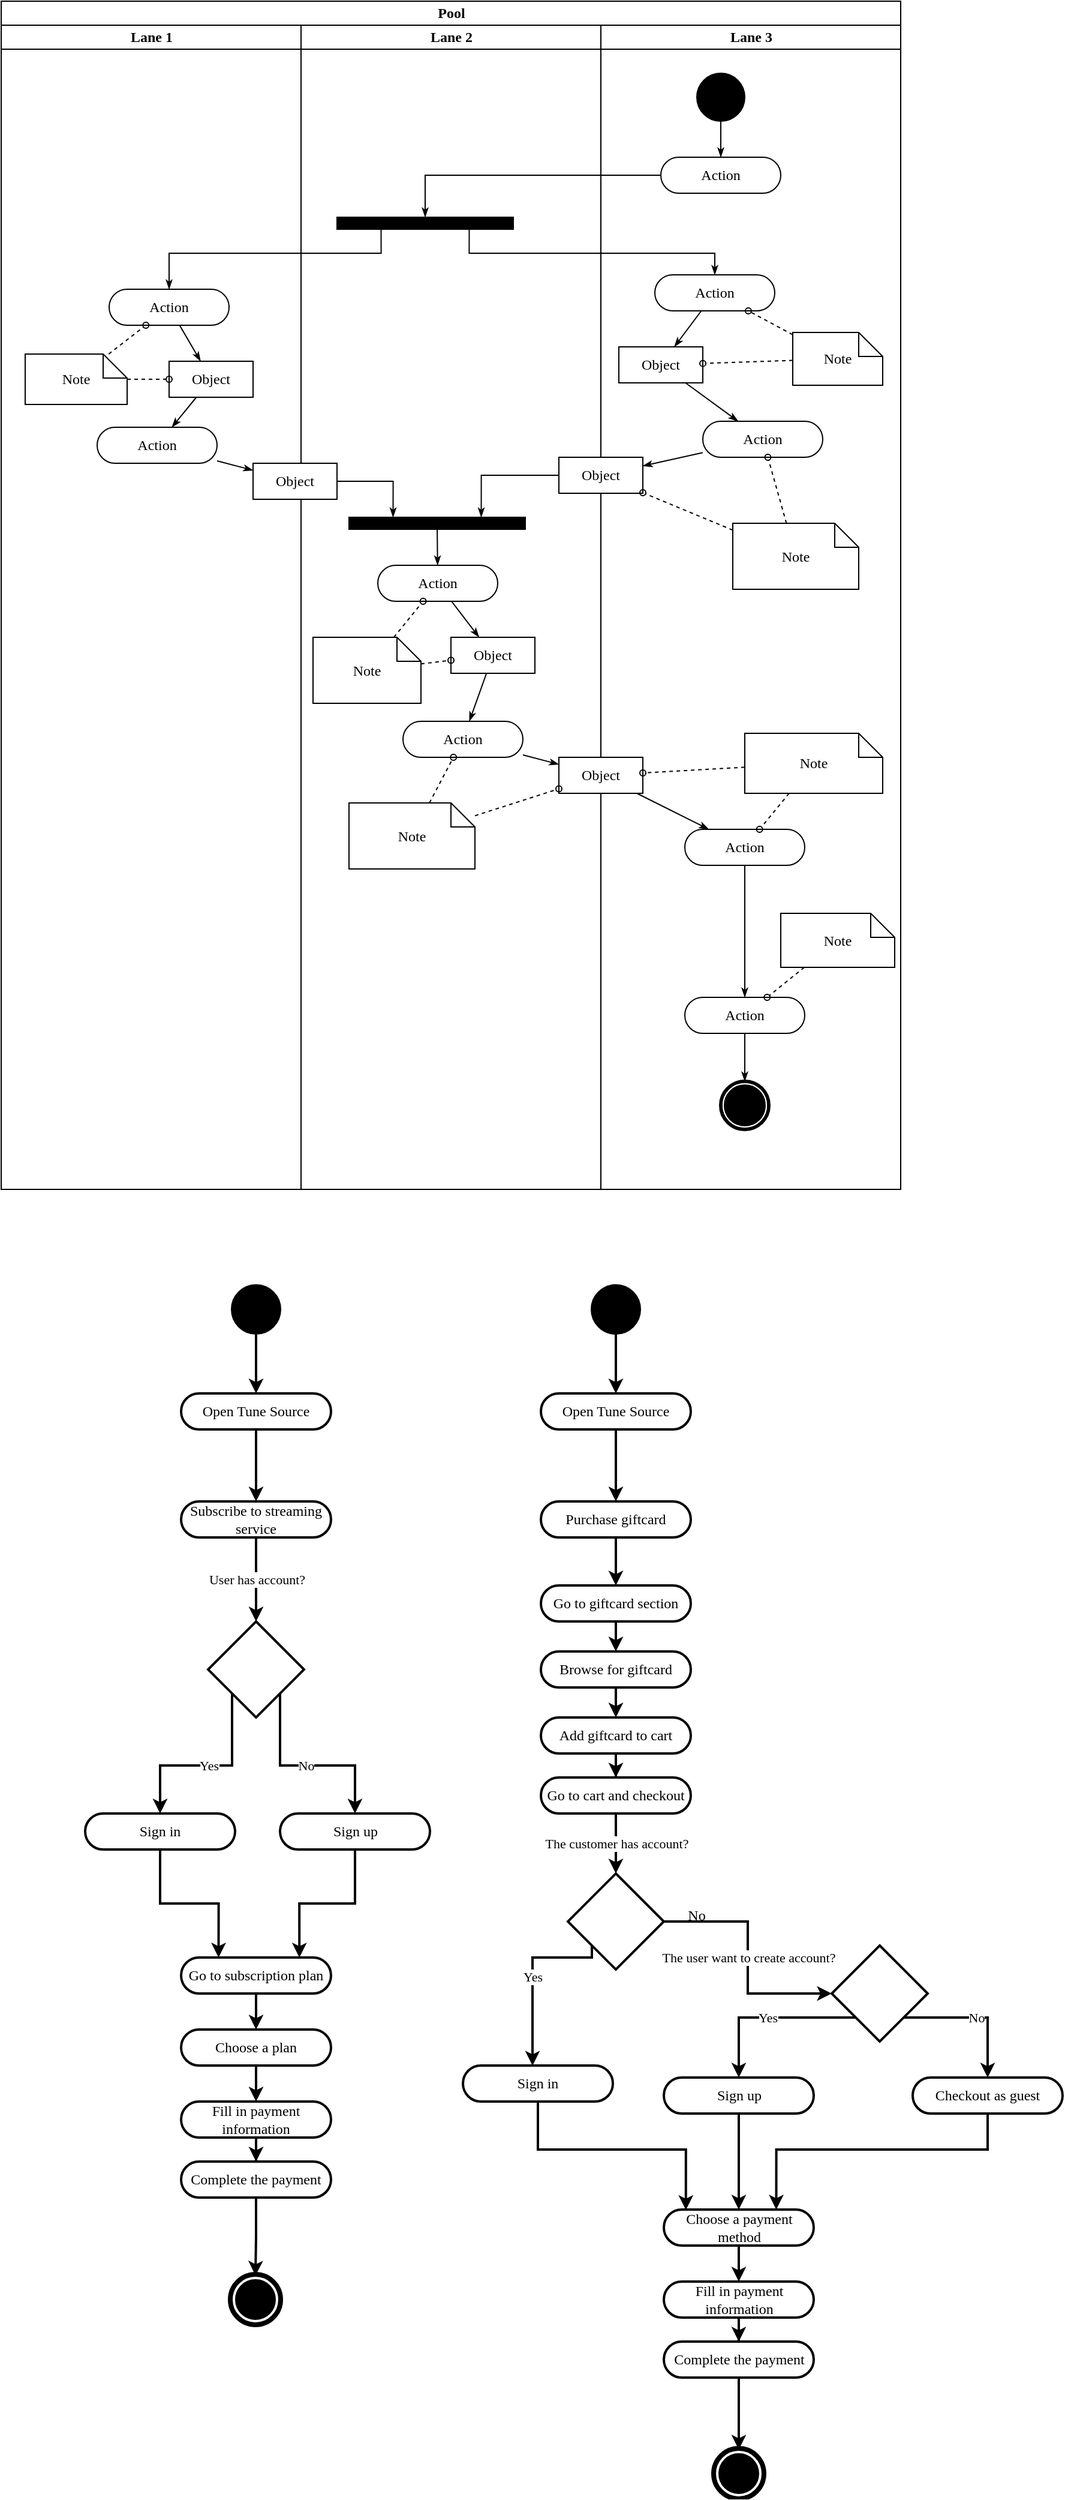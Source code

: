 <mxfile version="20.0.3" type="github">
  <diagram name="Page-1" id="0783ab3e-0a74-02c8-0abd-f7b4e66b4bec">
    <mxGraphModel dx="1540" dy="1013" grid="1" gridSize="10" guides="1" tooltips="1" connect="1" arrows="1" fold="1" page="1" pageScale="1" pageWidth="850" pageHeight="1100" background="none" math="0" shadow="0">
      <root>
        <mxCell id="0" />
        <mxCell id="1" parent="0" />
        <mxCell id="1c1d494c118603dd-1" value="Pool" style="swimlane;html=1;childLayout=stackLayout;startSize=20;rounded=0;shadow=0;comic=0;labelBackgroundColor=none;strokeWidth=1;fontFamily=Inria Sans;fontSize=12;align=center;fontSource=https%3A%2F%2Ffonts.googleapis.com%2Fcss%3Ffamily%3DInria%2BSans;" parent="1" vertex="1">
          <mxGeometry x="40" y="20" width="750" height="990" as="geometry" />
        </mxCell>
        <mxCell id="1c1d494c118603dd-2" value="Lane 1" style="swimlane;html=1;startSize=20;fontFamily=Inria Sans;fontSource=https%3A%2F%2Ffonts.googleapis.com%2Fcss%3Ffamily%3DInria%2BSans;" parent="1c1d494c118603dd-1" vertex="1">
          <mxGeometry y="20" width="250" height="970" as="geometry" />
        </mxCell>
        <mxCell id="1c1d494c118603dd-34" style="edgeStyle=none;rounded=0;html=1;labelBackgroundColor=none;startArrow=none;startFill=0;startSize=5;endArrow=classicThin;endFill=1;endSize=5;jettySize=auto;orthogonalLoop=1;strokeWidth=1;fontFamily=Inria Sans;fontSize=12;fontSource=https%3A%2F%2Ffonts.googleapis.com%2Fcss%3Ffamily%3DInria%2BSans;" parent="1c1d494c118603dd-2" source="1c1d494c118603dd-6" target="1c1d494c118603dd-10" edge="1">
          <mxGeometry relative="1" as="geometry" />
        </mxCell>
        <mxCell id="1c1d494c118603dd-6" value="Action" style="rounded=1;whiteSpace=wrap;html=1;shadow=0;comic=0;labelBackgroundColor=none;strokeWidth=1;fontFamily=Inria Sans;fontSize=12;align=center;arcSize=50;fontSource=https%3A%2F%2Ffonts.googleapis.com%2Fcss%3Ffamily%3DInria%2BSans;" parent="1c1d494c118603dd-2" vertex="1">
          <mxGeometry x="90" y="220" width="100" height="30" as="geometry" />
        </mxCell>
        <mxCell id="1c1d494c118603dd-7" value="Action" style="rounded=1;whiteSpace=wrap;html=1;shadow=0;comic=0;labelBackgroundColor=none;strokeWidth=1;fontFamily=Inria Sans;fontSize=12;align=center;arcSize=50;fontSource=https%3A%2F%2Ffonts.googleapis.com%2Fcss%3Ffamily%3DInria%2BSans;" parent="1c1d494c118603dd-2" vertex="1">
          <mxGeometry x="80" y="335" width="100" height="30" as="geometry" />
        </mxCell>
        <mxCell id="1c1d494c118603dd-35" style="edgeStyle=none;rounded=0;html=1;labelBackgroundColor=none;startArrow=none;startFill=0;startSize=5;endArrow=classicThin;endFill=1;endSize=5;jettySize=auto;orthogonalLoop=1;strokeWidth=1;fontFamily=Inria Sans;fontSize=12;fontSource=https%3A%2F%2Ffonts.googleapis.com%2Fcss%3Ffamily%3DInria%2BSans;" parent="1c1d494c118603dd-2" source="1c1d494c118603dd-10" target="1c1d494c118603dd-7" edge="1">
          <mxGeometry relative="1" as="geometry" />
        </mxCell>
        <mxCell id="1c1d494c118603dd-10" value="Object" style="rounded=0;whiteSpace=wrap;html=1;shadow=0;comic=0;labelBackgroundColor=none;strokeWidth=1;fontFamily=Inria Sans;fontSize=12;align=center;arcSize=50;fontSource=https%3A%2F%2Ffonts.googleapis.com%2Fcss%3Ffamily%3DInria%2BSans;" parent="1c1d494c118603dd-2" vertex="1">
          <mxGeometry x="140" y="280" width="70" height="30" as="geometry" />
        </mxCell>
        <mxCell id="1c1d494c118603dd-46" style="edgeStyle=none;rounded=0;html=1;labelBackgroundColor=none;startArrow=none;startFill=0;startSize=5;endArrow=oval;endFill=0;endSize=5;jettySize=auto;orthogonalLoop=1;strokeWidth=1;fontFamily=Inria Sans;fontSize=12;dashed=1;fontSource=https%3A%2F%2Ffonts.googleapis.com%2Fcss%3Ffamily%3DInria%2BSans;" parent="1c1d494c118603dd-2" source="1c1d494c118603dd-21" target="1c1d494c118603dd-6" edge="1">
          <mxGeometry relative="1" as="geometry" />
        </mxCell>
        <mxCell id="1c1d494c118603dd-47" style="edgeStyle=none;rounded=0;html=1;dashed=1;labelBackgroundColor=none;startArrow=none;startFill=0;startSize=5;endArrow=oval;endFill=0;endSize=5;jettySize=auto;orthogonalLoop=1;strokeWidth=1;fontFamily=Inria Sans;fontSize=12;fontSource=https%3A%2F%2Ffonts.googleapis.com%2Fcss%3Ffamily%3DInria%2BSans;" parent="1c1d494c118603dd-2" source="1c1d494c118603dd-21" target="1c1d494c118603dd-10" edge="1">
          <mxGeometry relative="1" as="geometry" />
        </mxCell>
        <mxCell id="1c1d494c118603dd-21" value="Note" style="shape=note;whiteSpace=wrap;html=1;rounded=0;shadow=0;comic=0;labelBackgroundColor=none;strokeWidth=1;fontFamily=Inria Sans;fontSize=12;align=center;size=20;fontSource=https%3A%2F%2Ffonts.googleapis.com%2Fcss%3Ffamily%3DInria%2BSans;" parent="1c1d494c118603dd-2" vertex="1">
          <mxGeometry x="20" y="274" width="85" height="42" as="geometry" />
        </mxCell>
        <mxCell id="1c1d494c118603dd-3" value="Lane 2" style="swimlane;html=1;startSize=20;fontFamily=Inria Sans;fontSource=https%3A%2F%2Ffonts.googleapis.com%2Fcss%3Ffamily%3DInria%2BSans;" parent="1c1d494c118603dd-1" vertex="1">
          <mxGeometry x="250" y="20" width="250" height="970" as="geometry" />
        </mxCell>
        <mxCell id="60571a20871a0731-3" value="" style="whiteSpace=wrap;html=1;rounded=0;shadow=0;comic=0;labelBackgroundColor=none;strokeWidth=1;fillColor=#000000;fontFamily=Inria Sans;fontSize=12;align=center;rotation=0;fontSource=https%3A%2F%2Ffonts.googleapis.com%2Fcss%3Ffamily%3DInria%2BSans;" parent="1c1d494c118603dd-3" vertex="1">
          <mxGeometry x="30" y="160" width="147" height="10" as="geometry" />
        </mxCell>
        <mxCell id="1c1d494c118603dd-40" style="edgeStyle=none;rounded=0;html=1;labelBackgroundColor=none;startArrow=none;startFill=0;startSize=5;endArrow=classicThin;endFill=1;endSize=5;jettySize=auto;orthogonalLoop=1;strokeWidth=1;fontFamily=Inria Sans;fontSize=12;fontSource=https%3A%2F%2Ffonts.googleapis.com%2Fcss%3Ffamily%3DInria%2BSans;" parent="1c1d494c118603dd-3" source="1c1d494c118603dd-11" target="1c1d494c118603dd-15" edge="1">
          <mxGeometry relative="1" as="geometry" />
        </mxCell>
        <mxCell id="1c1d494c118603dd-11" value="Action" style="rounded=1;whiteSpace=wrap;html=1;shadow=0;comic=0;labelBackgroundColor=none;strokeWidth=1;fontFamily=Inria Sans;fontSize=12;align=center;arcSize=50;fontSource=https%3A%2F%2Ffonts.googleapis.com%2Fcss%3Ffamily%3DInria%2BSans;" parent="1c1d494c118603dd-3" vertex="1">
          <mxGeometry x="64" y="450" width="100" height="30" as="geometry" />
        </mxCell>
        <mxCell id="1c1d494c118603dd-39" style="edgeStyle=none;rounded=0;html=1;labelBackgroundColor=none;startArrow=none;startFill=0;startSize=5;endArrow=classicThin;endFill=1;endSize=5;jettySize=auto;orthogonalLoop=1;strokeWidth=1;fontFamily=Inria Sans;fontSize=12;fontSource=https%3A%2F%2Ffonts.googleapis.com%2Fcss%3Ffamily%3DInria%2BSans;" parent="1c1d494c118603dd-3" source="1c1d494c118603dd-12" target="1c1d494c118603dd-11" edge="1">
          <mxGeometry relative="1" as="geometry" />
        </mxCell>
        <mxCell id="1c1d494c118603dd-12" value="" style="whiteSpace=wrap;html=1;rounded=0;shadow=0;comic=0;labelBackgroundColor=none;strokeWidth=1;fillColor=#000000;fontFamily=Inria Sans;fontSize=12;align=center;rotation=0;fontSource=https%3A%2F%2Ffonts.googleapis.com%2Fcss%3Ffamily%3DInria%2BSans;" parent="1c1d494c118603dd-3" vertex="1">
          <mxGeometry x="40" y="410" width="147" height="10" as="geometry" />
        </mxCell>
        <mxCell id="1c1d494c118603dd-32" style="edgeStyle=orthogonalEdgeStyle;rounded=0;html=1;entryX=0.25;entryY=0;labelBackgroundColor=none;startArrow=none;startFill=0;startSize=5;endArrow=classicThin;endFill=1;endSize=5;jettySize=auto;orthogonalLoop=1;strokeWidth=1;fontFamily=Inria Sans;fontSize=12;fontSource=https%3A%2F%2Ffonts.googleapis.com%2Fcss%3Ffamily%3DInria%2BSans;" parent="1c1d494c118603dd-3" source="1c1d494c118603dd-14" target="1c1d494c118603dd-12" edge="1">
          <mxGeometry relative="1" as="geometry" />
        </mxCell>
        <mxCell id="1c1d494c118603dd-14" value="Object" style="rounded=0;whiteSpace=wrap;html=1;shadow=0;comic=0;labelBackgroundColor=none;strokeWidth=1;fontFamily=Inria Sans;fontSize=12;align=center;arcSize=50;fontSource=https%3A%2F%2Ffonts.googleapis.com%2Fcss%3Ffamily%3DInria%2BSans;" parent="1c1d494c118603dd-3" vertex="1">
          <mxGeometry x="-40" y="365" width="70" height="30" as="geometry" />
        </mxCell>
        <mxCell id="1c1d494c118603dd-41" style="edgeStyle=none;rounded=0;html=1;labelBackgroundColor=none;startArrow=none;startFill=0;startSize=5;endArrow=classicThin;endFill=1;endSize=5;jettySize=auto;orthogonalLoop=1;strokeWidth=1;fontFamily=Inria Sans;fontSize=12;fontSource=https%3A%2F%2Ffonts.googleapis.com%2Fcss%3Ffamily%3DInria%2BSans;" parent="1c1d494c118603dd-3" source="1c1d494c118603dd-15" target="1c1d494c118603dd-16" edge="1">
          <mxGeometry relative="1" as="geometry" />
        </mxCell>
        <mxCell id="1c1d494c118603dd-15" value="Object" style="rounded=0;whiteSpace=wrap;html=1;shadow=0;comic=0;labelBackgroundColor=none;strokeWidth=1;fontFamily=Inria Sans;fontSize=12;align=center;arcSize=50;fontSource=https%3A%2F%2Ffonts.googleapis.com%2Fcss%3Ffamily%3DInria%2BSans;" parent="1c1d494c118603dd-3" vertex="1">
          <mxGeometry x="125" y="510" width="70" height="30" as="geometry" />
        </mxCell>
        <mxCell id="1c1d494c118603dd-16" value="Action" style="rounded=1;whiteSpace=wrap;html=1;shadow=0;comic=0;labelBackgroundColor=none;strokeWidth=1;fontFamily=Inria Sans;fontSize=12;align=center;arcSize=50;fontSource=https%3A%2F%2Ffonts.googleapis.com%2Fcss%3Ffamily%3DInria%2BSans;" parent="1c1d494c118603dd-3" vertex="1">
          <mxGeometry x="85" y="580" width="100" height="30" as="geometry" />
        </mxCell>
        <mxCell id="1c1d494c118603dd-52" style="edgeStyle=none;rounded=0;html=1;dashed=1;labelBackgroundColor=none;startArrow=none;startFill=0;startSize=5;endArrow=oval;endFill=0;endSize=5;jettySize=auto;orthogonalLoop=1;strokeWidth=1;fontFamily=Inria Sans;fontSize=12;fontSource=https%3A%2F%2Ffonts.googleapis.com%2Fcss%3Ffamily%3DInria%2BSans;" parent="1c1d494c118603dd-3" source="1c1d494c118603dd-23" target="1c1d494c118603dd-11" edge="1">
          <mxGeometry relative="1" as="geometry" />
        </mxCell>
        <mxCell id="1c1d494c118603dd-53" style="edgeStyle=none;rounded=0;html=1;dashed=1;labelBackgroundColor=none;startArrow=none;startFill=0;startSize=5;endArrow=oval;endFill=0;endSize=5;jettySize=auto;orthogonalLoop=1;strokeWidth=1;fontFamily=Inria Sans;fontSize=12;fontSource=https%3A%2F%2Ffonts.googleapis.com%2Fcss%3Ffamily%3DInria%2BSans;" parent="1c1d494c118603dd-3" source="1c1d494c118603dd-23" target="1c1d494c118603dd-15" edge="1">
          <mxGeometry relative="1" as="geometry" />
        </mxCell>
        <mxCell id="1c1d494c118603dd-23" value="Note" style="shape=note;whiteSpace=wrap;html=1;rounded=0;shadow=0;comic=0;labelBackgroundColor=none;strokeWidth=1;fontFamily=Inria Sans;fontSize=12;align=center;size=20;fontSource=https%3A%2F%2Ffonts.googleapis.com%2Fcss%3Ffamily%3DInria%2BSans;" parent="1c1d494c118603dd-3" vertex="1">
          <mxGeometry x="10" y="510" width="90" height="55" as="geometry" />
        </mxCell>
        <mxCell id="1c1d494c118603dd-54" style="edgeStyle=none;rounded=0;html=1;dashed=1;labelBackgroundColor=none;startArrow=none;startFill=0;startSize=5;endArrow=oval;endFill=0;endSize=5;jettySize=auto;orthogonalLoop=1;strokeWidth=1;fontFamily=Inria Sans;fontSize=12;fontSource=https%3A%2F%2Ffonts.googleapis.com%2Fcss%3Ffamily%3DInria%2BSans;" parent="1c1d494c118603dd-3" source="1c1d494c118603dd-24" target="1c1d494c118603dd-16" edge="1">
          <mxGeometry relative="1" as="geometry" />
        </mxCell>
        <mxCell id="1c1d494c118603dd-24" value="Note" style="shape=note;whiteSpace=wrap;html=1;rounded=0;shadow=0;comic=0;labelBackgroundColor=none;strokeWidth=1;fontFamily=Inria Sans;fontSize=12;align=center;size=20;fontSource=https%3A%2F%2Ffonts.googleapis.com%2Fcss%3Ffamily%3DInria%2BSans;" parent="1c1d494c118603dd-3" vertex="1">
          <mxGeometry x="40" y="648" width="105" height="55" as="geometry" />
        </mxCell>
        <mxCell id="1c1d494c118603dd-4" value="Lane 3" style="swimlane;html=1;startSize=20;fontFamily=Inria Sans;fontSource=https%3A%2F%2Ffonts.googleapis.com%2Fcss%3Ffamily%3DInria%2BSans;" parent="1c1d494c118603dd-1" vertex="1">
          <mxGeometry x="500" y="20" width="250" height="970" as="geometry" />
        </mxCell>
        <mxCell id="1c1d494c118603dd-27" style="edgeStyle=orthogonalEdgeStyle;rounded=0;html=1;labelBackgroundColor=none;startArrow=none;startFill=0;startSize=5;endArrow=classicThin;endFill=1;endSize=5;jettySize=auto;orthogonalLoop=1;strokeWidth=1;fontFamily=Inria Sans;fontSize=12;fontSource=https%3A%2F%2Ffonts.googleapis.com%2Fcss%3Ffamily%3DInria%2BSans;" parent="1c1d494c118603dd-4" source="60571a20871a0731-4" target="60571a20871a0731-8" edge="1">
          <mxGeometry relative="1" as="geometry" />
        </mxCell>
        <mxCell id="60571a20871a0731-4" value="" style="ellipse;whiteSpace=wrap;html=1;rounded=0;shadow=0;comic=0;labelBackgroundColor=none;strokeWidth=1;fillColor=#000000;fontFamily=Inria Sans;fontSize=12;align=center;fontSource=https%3A%2F%2Ffonts.googleapis.com%2Fcss%3Ffamily%3DInria%2BSans;" parent="1c1d494c118603dd-4" vertex="1">
          <mxGeometry x="80" y="40" width="40" height="40" as="geometry" />
        </mxCell>
        <mxCell id="60571a20871a0731-8" value="Action" style="rounded=1;whiteSpace=wrap;html=1;shadow=0;comic=0;labelBackgroundColor=none;strokeWidth=1;fontFamily=Inria Sans;fontSize=12;align=center;arcSize=50;fontSource=https%3A%2F%2Ffonts.googleapis.com%2Fcss%3Ffamily%3DInria%2BSans;" parent="1c1d494c118603dd-4" vertex="1">
          <mxGeometry x="50" y="110" width="100" height="30" as="geometry" />
        </mxCell>
        <mxCell id="1c1d494c118603dd-33" style="rounded=0;html=1;labelBackgroundColor=none;startArrow=none;startFill=0;startSize=5;endArrow=classicThin;endFill=1;endSize=5;jettySize=auto;orthogonalLoop=1;strokeWidth=1;fontFamily=Inria Sans;fontSize=12;fontSource=https%3A%2F%2Ffonts.googleapis.com%2Fcss%3Ffamily%3DInria%2BSans;" parent="1c1d494c118603dd-4" source="1c1d494c118603dd-5" target="1c1d494c118603dd-9" edge="1">
          <mxGeometry relative="1" as="geometry" />
        </mxCell>
        <mxCell id="1c1d494c118603dd-5" value="Action" style="rounded=1;whiteSpace=wrap;html=1;shadow=0;comic=0;labelBackgroundColor=none;strokeWidth=1;fontFamily=Inria Sans;fontSize=12;align=center;arcSize=50;fontSource=https%3A%2F%2Ffonts.googleapis.com%2Fcss%3Ffamily%3DInria%2BSans;" parent="1c1d494c118603dd-4" vertex="1">
          <mxGeometry x="45" y="208" width="100" height="30" as="geometry" />
        </mxCell>
        <mxCell id="1c1d494c118603dd-38" style="edgeStyle=none;rounded=0;html=1;labelBackgroundColor=none;startArrow=none;startFill=0;startSize=5;endArrow=classicThin;endFill=1;endSize=5;jettySize=auto;orthogonalLoop=1;strokeWidth=1;fontFamily=Inria Sans;fontSize=12;fontSource=https%3A%2F%2Ffonts.googleapis.com%2Fcss%3Ffamily%3DInria%2BSans;" parent="1c1d494c118603dd-4" source="1c1d494c118603dd-8" target="1c1d494c118603dd-13" edge="1">
          <mxGeometry relative="1" as="geometry" />
        </mxCell>
        <mxCell id="1c1d494c118603dd-8" value="Action" style="rounded=1;whiteSpace=wrap;html=1;shadow=0;comic=0;labelBackgroundColor=none;strokeWidth=1;fontFamily=Inria Sans;fontSize=12;align=center;arcSize=50;fontSource=https%3A%2F%2Ffonts.googleapis.com%2Fcss%3Ffamily%3DInria%2BSans;" parent="1c1d494c118603dd-4" vertex="1">
          <mxGeometry x="85" y="330" width="100" height="30" as="geometry" />
        </mxCell>
        <mxCell id="1c1d494c118603dd-37" style="edgeStyle=none;rounded=0;html=1;labelBackgroundColor=none;startArrow=none;startFill=0;startSize=5;endArrow=classicThin;endFill=1;endSize=5;jettySize=auto;orthogonalLoop=1;strokeWidth=1;fontFamily=Inria Sans;fontSize=12;fontSource=https%3A%2F%2Ffonts.googleapis.com%2Fcss%3Ffamily%3DInria%2BSans;" parent="1c1d494c118603dd-4" source="1c1d494c118603dd-9" target="1c1d494c118603dd-8" edge="1">
          <mxGeometry relative="1" as="geometry" />
        </mxCell>
        <mxCell id="1c1d494c118603dd-9" value="Object" style="rounded=0;whiteSpace=wrap;html=1;shadow=0;comic=0;labelBackgroundColor=none;strokeWidth=1;fontFamily=Inria Sans;fontSize=12;align=center;arcSize=50;fontSource=https%3A%2F%2Ffonts.googleapis.com%2Fcss%3Ffamily%3DInria%2BSans;" parent="1c1d494c118603dd-4" vertex="1">
          <mxGeometry x="15" y="268" width="70" height="30" as="geometry" />
        </mxCell>
        <mxCell id="1c1d494c118603dd-13" value="Object" style="rounded=0;whiteSpace=wrap;html=1;shadow=0;comic=0;labelBackgroundColor=none;strokeWidth=1;fontFamily=Inria Sans;fontSize=12;align=center;arcSize=50;fontSource=https%3A%2F%2Ffonts.googleapis.com%2Fcss%3Ffamily%3DInria%2BSans;" parent="1c1d494c118603dd-4" vertex="1">
          <mxGeometry x="-35" y="360" width="70" height="30" as="geometry" />
        </mxCell>
        <mxCell id="1c1d494c118603dd-43" style="edgeStyle=none;rounded=0;html=1;labelBackgroundColor=none;startArrow=none;startFill=0;startSize=5;endArrow=classicThin;endFill=1;endSize=5;jettySize=auto;orthogonalLoop=1;strokeWidth=1;fontFamily=Inria Sans;fontSize=12;fontSource=https%3A%2F%2Ffonts.googleapis.com%2Fcss%3Ffamily%3DInria%2BSans;" parent="1c1d494c118603dd-4" source="1c1d494c118603dd-17" target="1c1d494c118603dd-18" edge="1">
          <mxGeometry relative="1" as="geometry" />
        </mxCell>
        <mxCell id="1c1d494c118603dd-17" value="Object" style="rounded=0;whiteSpace=wrap;html=1;shadow=0;comic=0;labelBackgroundColor=none;strokeWidth=1;fontFamily=Inria Sans;fontSize=12;align=center;arcSize=50;fontSource=https%3A%2F%2Ffonts.googleapis.com%2Fcss%3Ffamily%3DInria%2BSans;" parent="1c1d494c118603dd-4" vertex="1">
          <mxGeometry x="-35" y="610" width="70" height="30" as="geometry" />
        </mxCell>
        <mxCell id="1c1d494c118603dd-44" style="edgeStyle=none;rounded=0;html=1;labelBackgroundColor=none;startArrow=none;startFill=0;startSize=5;endArrow=classicThin;endFill=1;endSize=5;jettySize=auto;orthogonalLoop=1;strokeWidth=1;fontFamily=Inria Sans;fontSize=12;fontSource=https%3A%2F%2Ffonts.googleapis.com%2Fcss%3Ffamily%3DInria%2BSans;" parent="1c1d494c118603dd-4" source="1c1d494c118603dd-18" target="1c1d494c118603dd-19" edge="1">
          <mxGeometry relative="1" as="geometry" />
        </mxCell>
        <mxCell id="1c1d494c118603dd-18" value="Action" style="rounded=1;whiteSpace=wrap;html=1;shadow=0;comic=0;labelBackgroundColor=none;strokeWidth=1;fontFamily=Inria Sans;fontSize=12;align=center;arcSize=50;fontSource=https%3A%2F%2Ffonts.googleapis.com%2Fcss%3Ffamily%3DInria%2BSans;" parent="1c1d494c118603dd-4" vertex="1">
          <mxGeometry x="70" y="670" width="100" height="30" as="geometry" />
        </mxCell>
        <mxCell id="1c1d494c118603dd-45" style="edgeStyle=none;rounded=0;html=1;labelBackgroundColor=none;startArrow=none;startFill=0;startSize=5;endArrow=classicThin;endFill=1;endSize=5;jettySize=auto;orthogonalLoop=1;strokeWidth=1;fontFamily=Inria Sans;fontSize=12;fontSource=https%3A%2F%2Ffonts.googleapis.com%2Fcss%3Ffamily%3DInria%2BSans;" parent="1c1d494c118603dd-4" source="1c1d494c118603dd-19" target="60571a20871a0731-5" edge="1">
          <mxGeometry relative="1" as="geometry" />
        </mxCell>
        <mxCell id="1c1d494c118603dd-19" value="Action" style="rounded=1;whiteSpace=wrap;html=1;shadow=0;comic=0;labelBackgroundColor=none;strokeWidth=1;fontFamily=Inria Sans;fontSize=12;align=center;arcSize=50;fontSource=https%3A%2F%2Ffonts.googleapis.com%2Fcss%3Ffamily%3DInria%2BSans;" parent="1c1d494c118603dd-4" vertex="1">
          <mxGeometry x="70" y="810" width="100" height="30" as="geometry" />
        </mxCell>
        <mxCell id="60571a20871a0731-5" value="" style="shape=mxgraph.bpmn.shape;html=1;verticalLabelPosition=bottom;labelBackgroundColor=#ffffff;verticalAlign=top;perimeter=ellipsePerimeter;outline=end;symbol=terminate;rounded=0;shadow=0;comic=0;strokeWidth=1;fontFamily=Inria Sans;fontSize=12;align=center;fontSource=https%3A%2F%2Ffonts.googleapis.com%2Fcss%3Ffamily%3DInria%2BSans;" parent="1c1d494c118603dd-4" vertex="1">
          <mxGeometry x="100" y="880" width="40" height="40" as="geometry" />
        </mxCell>
        <mxCell id="1c1d494c118603dd-48" style="edgeStyle=none;rounded=0;html=1;dashed=1;labelBackgroundColor=none;startArrow=none;startFill=0;startSize=5;endArrow=oval;endFill=0;endSize=5;jettySize=auto;orthogonalLoop=1;strokeWidth=1;fontFamily=Inria Sans;fontSize=12;fontSource=https%3A%2F%2Ffonts.googleapis.com%2Fcss%3Ffamily%3DInria%2BSans;" parent="1c1d494c118603dd-4" source="1c1d494c118603dd-20" target="1c1d494c118603dd-5" edge="1">
          <mxGeometry relative="1" as="geometry" />
        </mxCell>
        <mxCell id="1c1d494c118603dd-49" style="edgeStyle=none;rounded=0;html=1;dashed=1;labelBackgroundColor=none;startArrow=none;startFill=0;startSize=5;endArrow=oval;endFill=0;endSize=5;jettySize=auto;orthogonalLoop=1;strokeWidth=1;fontFamily=Inria Sans;fontSize=12;fontSource=https%3A%2F%2Ffonts.googleapis.com%2Fcss%3Ffamily%3DInria%2BSans;" parent="1c1d494c118603dd-4" source="1c1d494c118603dd-20" target="1c1d494c118603dd-9" edge="1">
          <mxGeometry relative="1" as="geometry" />
        </mxCell>
        <mxCell id="1c1d494c118603dd-20" value="Note" style="shape=note;whiteSpace=wrap;html=1;rounded=0;shadow=0;comic=0;labelBackgroundColor=none;strokeWidth=1;fontFamily=Inria Sans;fontSize=12;align=center;size=20;fontSource=https%3A%2F%2Ffonts.googleapis.com%2Fcss%3Ffamily%3DInria%2BSans;" parent="1c1d494c118603dd-4" vertex="1">
          <mxGeometry x="160" y="256" width="75" height="44" as="geometry" />
        </mxCell>
        <mxCell id="1c1d494c118603dd-50" style="edgeStyle=none;rounded=0;html=1;dashed=1;labelBackgroundColor=none;startArrow=none;startFill=0;startSize=5;endArrow=oval;endFill=0;endSize=5;jettySize=auto;orthogonalLoop=1;strokeWidth=1;fontFamily=Inria Sans;fontSize=12;fontSource=https%3A%2F%2Ffonts.googleapis.com%2Fcss%3Ffamily%3DInria%2BSans;" parent="1c1d494c118603dd-4" source="1c1d494c118603dd-22" target="1c1d494c118603dd-8" edge="1">
          <mxGeometry relative="1" as="geometry" />
        </mxCell>
        <mxCell id="1c1d494c118603dd-51" style="edgeStyle=none;rounded=0;html=1;dashed=1;labelBackgroundColor=none;startArrow=none;startFill=0;startSize=5;endArrow=oval;endFill=0;endSize=5;jettySize=auto;orthogonalLoop=1;strokeWidth=1;fontFamily=Inria Sans;fontSize=12;fontSource=https%3A%2F%2Ffonts.googleapis.com%2Fcss%3Ffamily%3DInria%2BSans;" parent="1c1d494c118603dd-4" source="1c1d494c118603dd-22" target="1c1d494c118603dd-13" edge="1">
          <mxGeometry relative="1" as="geometry" />
        </mxCell>
        <mxCell id="1c1d494c118603dd-22" value="Note" style="shape=note;whiteSpace=wrap;html=1;rounded=0;shadow=0;comic=0;labelBackgroundColor=none;strokeWidth=1;fontFamily=Inria Sans;fontSize=12;align=center;size=20;fontSource=https%3A%2F%2Ffonts.googleapis.com%2Fcss%3Ffamily%3DInria%2BSans;" parent="1c1d494c118603dd-4" vertex="1">
          <mxGeometry x="110" y="415" width="105" height="55" as="geometry" />
        </mxCell>
        <mxCell id="1c1d494c118603dd-56" style="edgeStyle=none;rounded=0;html=1;dashed=1;labelBackgroundColor=none;startArrow=none;startFill=0;startSize=5;endArrow=oval;endFill=0;endSize=5;jettySize=auto;orthogonalLoop=1;strokeWidth=1;fontFamily=Inria Sans;fontSize=12;fontSource=https%3A%2F%2Ffonts.googleapis.com%2Fcss%3Ffamily%3DInria%2BSans;" parent="1c1d494c118603dd-4" source="1c1d494c118603dd-25" target="1c1d494c118603dd-18" edge="1">
          <mxGeometry relative="1" as="geometry" />
        </mxCell>
        <mxCell id="1c1d494c118603dd-57" style="edgeStyle=none;rounded=0;html=1;dashed=1;labelBackgroundColor=none;startArrow=none;startFill=0;startSize=5;endArrow=oval;endFill=0;endSize=5;jettySize=auto;orthogonalLoop=1;strokeWidth=1;fontFamily=Inria Sans;fontSize=12;fontSource=https%3A%2F%2Ffonts.googleapis.com%2Fcss%3Ffamily%3DInria%2BSans;" parent="1c1d494c118603dd-4" source="1c1d494c118603dd-25" target="1c1d494c118603dd-17" edge="1">
          <mxGeometry relative="1" as="geometry" />
        </mxCell>
        <mxCell id="1c1d494c118603dd-25" value="Note" style="shape=note;whiteSpace=wrap;html=1;rounded=0;shadow=0;comic=0;labelBackgroundColor=none;strokeWidth=1;fontFamily=Inria Sans;fontSize=12;align=center;size=20;fontSource=https%3A%2F%2Ffonts.googleapis.com%2Fcss%3Ffamily%3DInria%2BSans;" parent="1c1d494c118603dd-4" vertex="1">
          <mxGeometry x="120" y="590" width="115" height="50" as="geometry" />
        </mxCell>
        <mxCell id="1c1d494c118603dd-58" style="edgeStyle=none;rounded=0;html=1;dashed=1;labelBackgroundColor=none;startArrow=none;startFill=0;startSize=5;endArrow=oval;endFill=0;endSize=5;jettySize=auto;orthogonalLoop=1;strokeWidth=1;fontFamily=Inria Sans;fontSize=12;fontSource=https%3A%2F%2Ffonts.googleapis.com%2Fcss%3Ffamily%3DInria%2BSans;" parent="1c1d494c118603dd-4" source="1c1d494c118603dd-26" target="1c1d494c118603dd-19" edge="1">
          <mxGeometry relative="1" as="geometry" />
        </mxCell>
        <mxCell id="1c1d494c118603dd-26" value="Note" style="shape=note;whiteSpace=wrap;html=1;rounded=0;shadow=0;comic=0;labelBackgroundColor=none;strokeWidth=1;fontFamily=Inria Sans;fontSize=12;align=center;size=20;fontSource=https%3A%2F%2Ffonts.googleapis.com%2Fcss%3Ffamily%3DInria%2BSans;" parent="1c1d494c118603dd-4" vertex="1">
          <mxGeometry x="150" y="740" width="95" height="45" as="geometry" />
        </mxCell>
        <mxCell id="1c1d494c118603dd-28" style="edgeStyle=orthogonalEdgeStyle;rounded=0;html=1;entryX=0.5;entryY=0;labelBackgroundColor=none;startArrow=none;startFill=0;startSize=5;endArrow=classicThin;endFill=1;endSize=5;jettySize=auto;orthogonalLoop=1;strokeWidth=1;fontFamily=Inria Sans;fontSize=12;fontSource=https%3A%2F%2Ffonts.googleapis.com%2Fcss%3Ffamily%3DInria%2BSans;" parent="1c1d494c118603dd-1" source="60571a20871a0731-8" target="60571a20871a0731-3" edge="1">
          <mxGeometry relative="1" as="geometry">
            <Array as="points">
              <mxPoint x="354" y="145" />
            </Array>
          </mxGeometry>
        </mxCell>
        <mxCell id="1c1d494c118603dd-29" style="edgeStyle=orthogonalEdgeStyle;rounded=0;html=1;exitX=0.75;exitY=1;labelBackgroundColor=none;startArrow=none;startFill=0;startSize=5;endArrow=classicThin;endFill=1;endSize=5;jettySize=auto;orthogonalLoop=1;strokeWidth=1;fontFamily=Inria Sans;fontSize=12;fontSource=https%3A%2F%2Ffonts.googleapis.com%2Fcss%3Ffamily%3DInria%2BSans;" parent="1c1d494c118603dd-1" source="60571a20871a0731-3" target="1c1d494c118603dd-5" edge="1">
          <mxGeometry relative="1" as="geometry">
            <Array as="points">
              <mxPoint x="390" y="210" />
              <mxPoint x="595" y="210" />
            </Array>
          </mxGeometry>
        </mxCell>
        <mxCell id="1c1d494c118603dd-30" style="edgeStyle=orthogonalEdgeStyle;rounded=0;html=1;exitX=0.25;exitY=1;entryX=0.5;entryY=0;labelBackgroundColor=none;startArrow=none;startFill=0;startSize=5;endArrow=classicThin;endFill=1;endSize=5;jettySize=auto;orthogonalLoop=1;strokeWidth=1;fontFamily=Inria Sans;fontSize=12;fontSource=https%3A%2F%2Ffonts.googleapis.com%2Fcss%3Ffamily%3DInria%2BSans;" parent="1c1d494c118603dd-1" source="60571a20871a0731-3" target="1c1d494c118603dd-6" edge="1">
          <mxGeometry relative="1" as="geometry">
            <Array as="points">
              <mxPoint x="317" y="210" />
              <mxPoint x="140" y="210" />
            </Array>
          </mxGeometry>
        </mxCell>
        <mxCell id="1c1d494c118603dd-31" style="edgeStyle=orthogonalEdgeStyle;rounded=0;html=1;entryX=0.75;entryY=0;labelBackgroundColor=none;startArrow=none;startFill=0;startSize=5;endArrow=classicThin;endFill=1;endSize=5;jettySize=auto;orthogonalLoop=1;strokeWidth=1;fontFamily=Inria Sans;fontSize=12;fontSource=https%3A%2F%2Ffonts.googleapis.com%2Fcss%3Ffamily%3DInria%2BSans;" parent="1c1d494c118603dd-1" source="1c1d494c118603dd-13" target="1c1d494c118603dd-12" edge="1">
          <mxGeometry relative="1" as="geometry" />
        </mxCell>
        <mxCell id="1c1d494c118603dd-36" style="edgeStyle=none;rounded=0;html=1;labelBackgroundColor=none;startArrow=none;startFill=0;startSize=5;endArrow=classicThin;endFill=1;endSize=5;jettySize=auto;orthogonalLoop=1;strokeWidth=1;fontFamily=Inria Sans;fontSize=12;fontSource=https%3A%2F%2Ffonts.googleapis.com%2Fcss%3Ffamily%3DInria%2BSans;" parent="1c1d494c118603dd-1" source="1c1d494c118603dd-7" target="1c1d494c118603dd-14" edge="1">
          <mxGeometry relative="1" as="geometry" />
        </mxCell>
        <mxCell id="1c1d494c118603dd-42" style="edgeStyle=none;rounded=0;html=1;labelBackgroundColor=none;startArrow=none;startFill=0;startSize=5;endArrow=classicThin;endFill=1;endSize=5;jettySize=auto;orthogonalLoop=1;strokeWidth=1;fontFamily=Inria Sans;fontSize=12;fontSource=https%3A%2F%2Ffonts.googleapis.com%2Fcss%3Ffamily%3DInria%2BSans;" parent="1c1d494c118603dd-1" source="1c1d494c118603dd-16" target="1c1d494c118603dd-17" edge="1">
          <mxGeometry relative="1" as="geometry" />
        </mxCell>
        <mxCell id="1c1d494c118603dd-55" style="edgeStyle=none;rounded=0;html=1;dashed=1;labelBackgroundColor=none;startArrow=none;startFill=0;startSize=5;endArrow=oval;endFill=0;endSize=5;jettySize=auto;orthogonalLoop=1;strokeWidth=1;fontFamily=Inria Sans;fontSize=12;fontSource=https%3A%2F%2Ffonts.googleapis.com%2Fcss%3Ffamily%3DInria%2BSans;" parent="1c1d494c118603dd-1" source="1c1d494c118603dd-24" target="1c1d494c118603dd-17" edge="1">
          <mxGeometry relative="1" as="geometry" />
        </mxCell>
        <mxCell id="GRygMwWAet_DXxwnZrOc-3" style="edgeStyle=orthogonalEdgeStyle;rounded=0;orthogonalLoop=1;jettySize=auto;html=1;entryX=0.5;entryY=0;entryDx=0;entryDy=0;fontFamily=Inria Sans;fontSource=https%3A%2F%2Ffonts.googleapis.com%2Fcss%3Ffamily%3DInria%2BSans;strokeWidth=2;" edge="1" parent="1" source="GRygMwWAet_DXxwnZrOc-1" target="GRygMwWAet_DXxwnZrOc-2">
          <mxGeometry relative="1" as="geometry" />
        </mxCell>
        <mxCell id="GRygMwWAet_DXxwnZrOc-1" value="" style="ellipse;whiteSpace=wrap;html=1;rounded=0;shadow=0;comic=0;labelBackgroundColor=none;strokeWidth=2;fillColor=#000000;fontFamily=Inria Sans;fontSize=12;align=center;fontSource=https%3A%2F%2Ffonts.googleapis.com%2Fcss%3Ffamily%3DInria%2BSans;" vertex="1" parent="1">
          <mxGeometry x="232.5" y="1090" width="40" height="40" as="geometry" />
        </mxCell>
        <mxCell id="GRygMwWAet_DXxwnZrOc-6" style="edgeStyle=orthogonalEdgeStyle;rounded=0;orthogonalLoop=1;jettySize=auto;html=1;exitX=0.5;exitY=1;exitDx=0;exitDy=0;entryX=0.5;entryY=0;entryDx=0;entryDy=0;fontFamily=Inria Sans;fontSource=https%3A%2F%2Ffonts.googleapis.com%2Fcss%3Ffamily%3DInria%2BSans;strokeWidth=2;" edge="1" parent="1" source="GRygMwWAet_DXxwnZrOc-2" target="GRygMwWAet_DXxwnZrOc-4">
          <mxGeometry relative="1" as="geometry" />
        </mxCell>
        <mxCell id="GRygMwWAet_DXxwnZrOc-7" style="edgeStyle=orthogonalEdgeStyle;rounded=0;orthogonalLoop=1;jettySize=auto;html=1;exitX=0.5;exitY=1;exitDx=0;exitDy=0;entryX=0.5;entryY=0;entryDx=0;entryDy=0;fontFamily=Inria Sans;fontSource=https%3A%2F%2Ffonts.googleapis.com%2Fcss%3Ffamily%3DInria%2BSans;strokeWidth=2;" edge="1" parent="1" source="GRygMwWAet_DXxwnZrOc-59" target="GRygMwWAet_DXxwnZrOc-5">
          <mxGeometry relative="1" as="geometry" />
        </mxCell>
        <mxCell id="GRygMwWAet_DXxwnZrOc-2" value="Open Tune Source" style="rounded=1;whiteSpace=wrap;html=1;shadow=0;comic=0;labelBackgroundColor=none;strokeWidth=2;fontFamily=Inria Sans;fontSize=12;align=center;arcSize=50;fontSource=https%3A%2F%2Ffonts.googleapis.com%2Fcss%3Ffamily%3DInria%2BSans;" vertex="1" parent="1">
          <mxGeometry x="190" y="1180" width="125" height="30" as="geometry" />
        </mxCell>
        <mxCell id="GRygMwWAet_DXxwnZrOc-18" value="User has account?" style="edgeStyle=orthogonalEdgeStyle;rounded=0;orthogonalLoop=1;jettySize=auto;html=1;entryX=0.5;entryY=0;entryDx=0;entryDy=0;fontFamily=Inria Sans;fontSource=https%3A%2F%2Ffonts.googleapis.com%2Fcss%3Ffamily%3DInria%2BSans;strokeWidth=2;" edge="1" parent="1" source="GRygMwWAet_DXxwnZrOc-4" target="GRygMwWAet_DXxwnZrOc-17">
          <mxGeometry relative="1" as="geometry" />
        </mxCell>
        <mxCell id="GRygMwWAet_DXxwnZrOc-4" value="Subscribe to streaming service" style="rounded=1;whiteSpace=wrap;html=1;shadow=0;comic=0;labelBackgroundColor=none;strokeWidth=2;fontFamily=Inria Sans;fontSize=12;align=center;arcSize=50;fontSource=https%3A%2F%2Ffonts.googleapis.com%2Fcss%3Ffamily%3DInria%2BSans;" vertex="1" parent="1">
          <mxGeometry x="190" y="1270" width="125" height="30" as="geometry" />
        </mxCell>
        <mxCell id="GRygMwWAet_DXxwnZrOc-26" style="edgeStyle=orthogonalEdgeStyle;rounded=0;orthogonalLoop=1;jettySize=auto;html=1;exitX=0.5;exitY=1;exitDx=0;exitDy=0;entryX=0.5;entryY=0;entryDx=0;entryDy=0;fontFamily=Inria Sans;fontSource=https%3A%2F%2Ffonts.googleapis.com%2Fcss%3Ffamily%3DInria%2BSans;strokeWidth=2;" edge="1" parent="1" source="GRygMwWAet_DXxwnZrOc-5" target="GRygMwWAet_DXxwnZrOc-25">
          <mxGeometry relative="1" as="geometry" />
        </mxCell>
        <mxCell id="GRygMwWAet_DXxwnZrOc-5" value="Purchase giftcard" style="rounded=1;whiteSpace=wrap;html=1;shadow=0;comic=0;labelBackgroundColor=none;strokeWidth=2;fontFamily=Inria Sans;fontSize=12;align=center;arcSize=50;fontSource=https%3A%2F%2Ffonts.googleapis.com%2Fcss%3Ffamily%3DInria%2BSans;" vertex="1" parent="1">
          <mxGeometry x="490" y="1270" width="125" height="30" as="geometry" />
        </mxCell>
        <mxCell id="GRygMwWAet_DXxwnZrOc-15" style="edgeStyle=orthogonalEdgeStyle;rounded=0;orthogonalLoop=1;jettySize=auto;html=1;exitX=0.5;exitY=1;exitDx=0;exitDy=0;entryX=0.25;entryY=0;entryDx=0;entryDy=0;fontFamily=Inria Sans;fontSource=https%3A%2F%2Ffonts.googleapis.com%2Fcss%3Ffamily%3DInria%2BSans;strokeWidth=2;" edge="1" parent="1" source="GRygMwWAet_DXxwnZrOc-8" target="GRygMwWAet_DXxwnZrOc-14">
          <mxGeometry relative="1" as="geometry" />
        </mxCell>
        <mxCell id="GRygMwWAet_DXxwnZrOc-8" value="Sign in" style="rounded=1;whiteSpace=wrap;html=1;shadow=0;comic=0;labelBackgroundColor=none;strokeWidth=2;fontFamily=Inria Sans;fontSize=12;align=center;arcSize=50;fontSource=https%3A%2F%2Ffonts.googleapis.com%2Fcss%3Ffamily%3DInria%2BSans;" vertex="1" parent="1">
          <mxGeometry x="110" y="1530" width="125" height="30" as="geometry" />
        </mxCell>
        <mxCell id="GRygMwWAet_DXxwnZrOc-16" style="edgeStyle=orthogonalEdgeStyle;rounded=0;orthogonalLoop=1;jettySize=auto;html=1;exitX=0.5;exitY=1;exitDx=0;exitDy=0;entryX=0.789;entryY=0;entryDx=0;entryDy=0;entryPerimeter=0;fontFamily=Inria Sans;fontSource=https%3A%2F%2Ffonts.googleapis.com%2Fcss%3Ffamily%3DInria%2BSans;strokeWidth=2;" edge="1" parent="1" source="GRygMwWAet_DXxwnZrOc-9" target="GRygMwWAet_DXxwnZrOc-14">
          <mxGeometry relative="1" as="geometry" />
        </mxCell>
        <mxCell id="GRygMwWAet_DXxwnZrOc-9" value="Sign up" style="rounded=1;whiteSpace=wrap;html=1;shadow=0;comic=0;labelBackgroundColor=none;strokeWidth=2;fontFamily=Inria Sans;fontSize=12;align=center;arcSize=50;fontSource=https%3A%2F%2Ffonts.googleapis.com%2Fcss%3Ffamily%3DInria%2BSans;" vertex="1" parent="1">
          <mxGeometry x="272.5" y="1530" width="125" height="30" as="geometry" />
        </mxCell>
        <mxCell id="GRygMwWAet_DXxwnZrOc-22" style="edgeStyle=orthogonalEdgeStyle;rounded=0;orthogonalLoop=1;jettySize=auto;html=1;exitX=0.5;exitY=1;exitDx=0;exitDy=0;entryX=0.5;entryY=0;entryDx=0;entryDy=0;fontFamily=Inria Sans;fontSource=https%3A%2F%2Ffonts.googleapis.com%2Fcss%3Ffamily%3DInria%2BSans;strokeWidth=2;" edge="1" parent="1" source="GRygMwWAet_DXxwnZrOc-14" target="GRygMwWAet_DXxwnZrOc-21">
          <mxGeometry relative="1" as="geometry" />
        </mxCell>
        <mxCell id="GRygMwWAet_DXxwnZrOc-14" value="Go to subscription plan" style="rounded=1;whiteSpace=wrap;html=1;shadow=0;comic=0;labelBackgroundColor=none;strokeWidth=2;fontFamily=Inria Sans;fontSize=12;align=center;arcSize=50;fontSource=https%3A%2F%2Ffonts.googleapis.com%2Fcss%3Ffamily%3DInria%2BSans;" vertex="1" parent="1">
          <mxGeometry x="190" y="1650" width="125" height="30" as="geometry" />
        </mxCell>
        <mxCell id="GRygMwWAet_DXxwnZrOc-19" value="Yes" style="edgeStyle=orthogonalEdgeStyle;rounded=0;orthogonalLoop=1;jettySize=auto;html=1;exitX=0;exitY=1;exitDx=0;exitDy=0;entryX=0.5;entryY=0;entryDx=0;entryDy=0;fontFamily=Inria Sans;fontSource=https%3A%2F%2Ffonts.googleapis.com%2Fcss%3Ffamily%3DInria%2BSans;strokeWidth=2;" edge="1" parent="1" source="GRygMwWAet_DXxwnZrOc-17" target="GRygMwWAet_DXxwnZrOc-8">
          <mxGeometry relative="1" as="geometry" />
        </mxCell>
        <mxCell id="GRygMwWAet_DXxwnZrOc-20" value="No" style="edgeStyle=orthogonalEdgeStyle;rounded=0;orthogonalLoop=1;jettySize=auto;html=1;exitX=1;exitY=1;exitDx=0;exitDy=0;entryX=0.5;entryY=0;entryDx=0;entryDy=0;fontFamily=Inria Sans;fontSource=https%3A%2F%2Ffonts.googleapis.com%2Fcss%3Ffamily%3DInria%2BSans;strokeWidth=2;" edge="1" parent="1" source="GRygMwWAet_DXxwnZrOc-17" target="GRygMwWAet_DXxwnZrOc-9">
          <mxGeometry relative="1" as="geometry" />
        </mxCell>
        <mxCell id="GRygMwWAet_DXxwnZrOc-17" value="" style="rhombus;whiteSpace=wrap;html=1;fontFamily=Inria Sans;fontSource=https%3A%2F%2Ffonts.googleapis.com%2Fcss%3Ffamily%3DInria%2BSans;strokeWidth=2;" vertex="1" parent="1">
          <mxGeometry x="212.5" y="1370" width="80" height="80" as="geometry" />
        </mxCell>
        <mxCell id="GRygMwWAet_DXxwnZrOc-24" style="edgeStyle=orthogonalEdgeStyle;rounded=0;orthogonalLoop=1;jettySize=auto;html=1;exitX=0.5;exitY=1;exitDx=0;exitDy=0;entryX=0.5;entryY=0;entryDx=0;entryDy=0;fontFamily=Inria Sans;fontSource=https%3A%2F%2Ffonts.googleapis.com%2Fcss%3Ffamily%3DInria%2BSans;strokeWidth=2;" edge="1" parent="1" source="GRygMwWAet_DXxwnZrOc-21" target="GRygMwWAet_DXxwnZrOc-23">
          <mxGeometry relative="1" as="geometry" />
        </mxCell>
        <mxCell id="GRygMwWAet_DXxwnZrOc-21" value="Choose a plan" style="rounded=1;whiteSpace=wrap;html=1;shadow=0;comic=0;labelBackgroundColor=none;strokeWidth=2;fontFamily=Inria Sans;fontSize=12;align=center;arcSize=50;fontSource=https%3A%2F%2Ffonts.googleapis.com%2Fcss%3Ffamily%3DInria%2BSans;" vertex="1" parent="1">
          <mxGeometry x="190" y="1710" width="125" height="30" as="geometry" />
        </mxCell>
        <mxCell id="GRygMwWAet_DXxwnZrOc-32" style="edgeStyle=orthogonalEdgeStyle;rounded=0;orthogonalLoop=1;jettySize=auto;html=1;entryX=0.5;entryY=0;entryDx=0;entryDy=0;fontFamily=Inria Sans;fontSource=https%3A%2F%2Ffonts.googleapis.com%2Fcss%3Ffamily%3DInria%2BSans;strokeWidth=2;" edge="1" parent="1" source="GRygMwWAet_DXxwnZrOc-23" target="GRygMwWAet_DXxwnZrOc-31">
          <mxGeometry relative="1" as="geometry" />
        </mxCell>
        <mxCell id="GRygMwWAet_DXxwnZrOc-23" value="Fill in payment information" style="rounded=1;whiteSpace=wrap;html=1;shadow=0;comic=0;labelBackgroundColor=none;strokeWidth=2;fontFamily=Inria Sans;fontSize=12;align=center;arcSize=50;fontSource=https%3A%2F%2Ffonts.googleapis.com%2Fcss%3Ffamily%3DInria%2BSans;" vertex="1" parent="1">
          <mxGeometry x="190" y="1770" width="125" height="30" as="geometry" />
        </mxCell>
        <mxCell id="GRygMwWAet_DXxwnZrOc-28" style="edgeStyle=orthogonalEdgeStyle;rounded=0;orthogonalLoop=1;jettySize=auto;html=1;exitX=0.5;exitY=1;exitDx=0;exitDy=0;entryX=0.5;entryY=0;entryDx=0;entryDy=0;fontFamily=Inria Sans;fontSource=https%3A%2F%2Ffonts.googleapis.com%2Fcss%3Ffamily%3DInria%2BSans;strokeWidth=2;" edge="1" parent="1" source="GRygMwWAet_DXxwnZrOc-25" target="GRygMwWAet_DXxwnZrOc-27">
          <mxGeometry relative="1" as="geometry" />
        </mxCell>
        <mxCell id="GRygMwWAet_DXxwnZrOc-25" value="Go to giftcard section" style="rounded=1;whiteSpace=wrap;html=1;shadow=0;comic=0;labelBackgroundColor=none;strokeWidth=2;fontFamily=Inria Sans;fontSize=12;align=center;arcSize=50;fontSource=https%3A%2F%2Ffonts.googleapis.com%2Fcss%3Ffamily%3DInria%2BSans;" vertex="1" parent="1">
          <mxGeometry x="490" y="1340" width="125" height="30" as="geometry" />
        </mxCell>
        <mxCell id="GRygMwWAet_DXxwnZrOc-34" style="edgeStyle=orthogonalEdgeStyle;rounded=0;orthogonalLoop=1;jettySize=auto;html=1;entryX=0.5;entryY=0;entryDx=0;entryDy=0;fontFamily=Inria Sans;fontSource=https%3A%2F%2Ffonts.googleapis.com%2Fcss%3Ffamily%3DInria%2BSans;strokeWidth=2;" edge="1" parent="1" source="GRygMwWAet_DXxwnZrOc-27" target="GRygMwWAet_DXxwnZrOc-29">
          <mxGeometry relative="1" as="geometry" />
        </mxCell>
        <mxCell id="GRygMwWAet_DXxwnZrOc-27" value="Browse for giftcard" style="rounded=1;whiteSpace=wrap;html=1;shadow=0;comic=0;labelBackgroundColor=none;strokeWidth=2;fontFamily=Inria Sans;fontSize=12;align=center;arcSize=50;fontSource=https%3A%2F%2Ffonts.googleapis.com%2Fcss%3Ffamily%3DInria%2BSans;" vertex="1" parent="1">
          <mxGeometry x="490" y="1395" width="125" height="30" as="geometry" />
        </mxCell>
        <mxCell id="GRygMwWAet_DXxwnZrOc-36" style="edgeStyle=orthogonalEdgeStyle;rounded=0;orthogonalLoop=1;jettySize=auto;html=1;entryX=0.5;entryY=0;entryDx=0;entryDy=0;fontFamily=Inria Sans;fontSource=https%3A%2F%2Ffonts.googleapis.com%2Fcss%3Ffamily%3DInria%2BSans;strokeWidth=2;" edge="1" parent="1" source="GRygMwWAet_DXxwnZrOc-29" target="GRygMwWAet_DXxwnZrOc-35">
          <mxGeometry relative="1" as="geometry" />
        </mxCell>
        <mxCell id="GRygMwWAet_DXxwnZrOc-29" value="Add giftcard to cart" style="rounded=1;whiteSpace=wrap;html=1;shadow=0;comic=0;labelBackgroundColor=none;strokeWidth=2;fontFamily=Inria Sans;fontSize=12;align=center;arcSize=50;fontSource=https%3A%2F%2Ffonts.googleapis.com%2Fcss%3Ffamily%3DInria%2BSans;" vertex="1" parent="1">
          <mxGeometry x="490" y="1450" width="125" height="30" as="geometry" />
        </mxCell>
        <mxCell id="GRygMwWAet_DXxwnZrOc-30" value="" style="shape=mxgraph.bpmn.shape;html=1;verticalLabelPosition=bottom;labelBackgroundColor=#ffffff;verticalAlign=top;perimeter=ellipsePerimeter;outline=end;symbol=terminate;rounded=0;shadow=0;comic=0;strokeWidth=2;fontFamily=Inria Sans;fontSize=12;align=center;fontSource=https%3A%2F%2Ffonts.googleapis.com%2Fcss%3Ffamily%3DInria%2BSans;" vertex="1" parent="1">
          <mxGeometry x="232" y="1915" width="40" height="40" as="geometry" />
        </mxCell>
        <mxCell id="GRygMwWAet_DXxwnZrOc-33" style="edgeStyle=orthogonalEdgeStyle;rounded=0;orthogonalLoop=1;jettySize=auto;html=1;exitX=0.5;exitY=1;exitDx=0;exitDy=0;entryX=0.5;entryY=0;entryDx=0;entryDy=0;fontFamily=Inria Sans;fontSource=https%3A%2F%2Ffonts.googleapis.com%2Fcss%3Ffamily%3DInria%2BSans;strokeWidth=2;" edge="1" parent="1" source="GRygMwWAet_DXxwnZrOc-31" target="GRygMwWAet_DXxwnZrOc-30">
          <mxGeometry relative="1" as="geometry" />
        </mxCell>
        <mxCell id="GRygMwWAet_DXxwnZrOc-31" value="Complete the payment" style="rounded=1;whiteSpace=wrap;html=1;shadow=0;comic=0;labelBackgroundColor=none;strokeWidth=2;fontFamily=Inria Sans;fontSize=12;align=center;arcSize=50;fontSource=https%3A%2F%2Ffonts.googleapis.com%2Fcss%3Ffamily%3DInria%2BSans;" vertex="1" parent="1">
          <mxGeometry x="190" y="1820" width="125" height="30" as="geometry" />
        </mxCell>
        <mxCell id="GRygMwWAet_DXxwnZrOc-38" value="The customer has account?" style="edgeStyle=orthogonalEdgeStyle;rounded=0;orthogonalLoop=1;jettySize=auto;html=1;entryX=0.5;entryY=0;entryDx=0;entryDy=0;fontFamily=Inria Sans;fontSource=https%3A%2F%2Ffonts.googleapis.com%2Fcss%3Ffamily%3DInria%2BSans;strokeWidth=2;" edge="1" parent="1" source="GRygMwWAet_DXxwnZrOc-35" target="GRygMwWAet_DXxwnZrOc-37">
          <mxGeometry relative="1" as="geometry" />
        </mxCell>
        <mxCell id="GRygMwWAet_DXxwnZrOc-35" value="Go to cart and checkout" style="rounded=1;whiteSpace=wrap;html=1;shadow=0;comic=0;labelBackgroundColor=none;strokeWidth=2;fontFamily=Inria Sans;fontSize=12;align=center;arcSize=50;fontSource=https%3A%2F%2Ffonts.googleapis.com%2Fcss%3Ffamily%3DInria%2BSans;" vertex="1" parent="1">
          <mxGeometry x="490" y="1500" width="125" height="30" as="geometry" />
        </mxCell>
        <mxCell id="GRygMwWAet_DXxwnZrOc-41" value="Yes" style="edgeStyle=orthogonalEdgeStyle;rounded=0;orthogonalLoop=1;jettySize=auto;html=1;exitX=0;exitY=1;exitDx=0;exitDy=0;entryX=0.468;entryY=0.004;entryDx=0;entryDy=0;fontFamily=Inria Sans;fontSource=https%3A%2F%2Ffonts.googleapis.com%2Fcss%3Ffamily%3DInria%2BSans;entryPerimeter=0;strokeWidth=2;" edge="1" parent="1" source="GRygMwWAet_DXxwnZrOc-37" target="GRygMwWAet_DXxwnZrOc-39">
          <mxGeometry relative="1" as="geometry">
            <Array as="points">
              <mxPoint x="533" y="1650" />
              <mxPoint x="483" y="1650" />
              <mxPoint x="483" y="1740" />
            </Array>
          </mxGeometry>
        </mxCell>
        <mxCell id="GRygMwWAet_DXxwnZrOc-43" value="The user want to create account?" style="edgeStyle=orthogonalEdgeStyle;rounded=0;orthogonalLoop=1;jettySize=auto;html=1;entryX=0;entryY=0.5;entryDx=0;entryDy=0;fontFamily=Inria Sans;fontSource=https%3A%2F%2Ffonts.googleapis.com%2Fcss%3Ffamily%3DInria%2BSans;strokeWidth=2;" edge="1" parent="1" source="GRygMwWAet_DXxwnZrOc-37" target="GRygMwWAet_DXxwnZrOc-42">
          <mxGeometry relative="1" as="geometry" />
        </mxCell>
        <mxCell id="GRygMwWAet_DXxwnZrOc-37" value="" style="rhombus;whiteSpace=wrap;html=1;fontFamily=Inria Sans;fontSource=https%3A%2F%2Ffonts.googleapis.com%2Fcss%3Ffamily%3DInria%2BSans;strokeWidth=2;" vertex="1" parent="1">
          <mxGeometry x="512.5" y="1580" width="80" height="80" as="geometry" />
        </mxCell>
        <mxCell id="GRygMwWAet_DXxwnZrOc-49" style="edgeStyle=orthogonalEdgeStyle;rounded=0;orthogonalLoop=1;jettySize=auto;html=1;entryX=0.147;entryY=0.011;entryDx=0;entryDy=0;fontFamily=Inria Sans;fontSource=https%3A%2F%2Ffonts.googleapis.com%2Fcss%3Ffamily%3DInria%2BSans;entryPerimeter=0;strokeWidth=2;" edge="1" parent="1" source="GRygMwWAet_DXxwnZrOc-39" target="GRygMwWAet_DXxwnZrOc-48">
          <mxGeometry relative="1" as="geometry">
            <Array as="points">
              <mxPoint x="488" y="1810" />
              <mxPoint x="611" y="1810" />
            </Array>
          </mxGeometry>
        </mxCell>
        <mxCell id="GRygMwWAet_DXxwnZrOc-39" value="Sign in" style="rounded=1;whiteSpace=wrap;html=1;shadow=0;comic=0;labelBackgroundColor=none;strokeWidth=2;fontFamily=Inria Sans;fontSize=12;align=center;arcSize=50;fontSource=https%3A%2F%2Ffonts.googleapis.com%2Fcss%3Ffamily%3DInria%2BSans;" vertex="1" parent="1">
          <mxGeometry x="425" y="1740" width="125" height="30" as="geometry" />
        </mxCell>
        <mxCell id="GRygMwWAet_DXxwnZrOc-51" style="edgeStyle=orthogonalEdgeStyle;rounded=0;orthogonalLoop=1;jettySize=auto;html=1;entryX=0.75;entryY=0;entryDx=0;entryDy=0;fontFamily=Inria Sans;fontSource=https%3A%2F%2Ffonts.googleapis.com%2Fcss%3Ffamily%3DInria%2BSans;strokeWidth=2;" edge="1" parent="1" source="GRygMwWAet_DXxwnZrOc-40" target="GRygMwWAet_DXxwnZrOc-48">
          <mxGeometry relative="1" as="geometry">
            <Array as="points">
              <mxPoint x="863" y="1810" />
              <mxPoint x="686" y="1810" />
            </Array>
          </mxGeometry>
        </mxCell>
        <mxCell id="GRygMwWAet_DXxwnZrOc-40" value="Checkout as guest" style="rounded=1;whiteSpace=wrap;html=1;shadow=0;comic=0;labelBackgroundColor=none;strokeWidth=2;fontFamily=Inria Sans;fontSize=12;align=center;arcSize=50;fontSource=https%3A%2F%2Ffonts.googleapis.com%2Fcss%3Ffamily%3DInria%2BSans;" vertex="1" parent="1">
          <mxGeometry x="800" y="1750" width="125" height="30" as="geometry" />
        </mxCell>
        <mxCell id="GRygMwWAet_DXxwnZrOc-46" value="Yes" style="edgeStyle=orthogonalEdgeStyle;rounded=0;orthogonalLoop=1;jettySize=auto;html=1;exitX=0;exitY=1;exitDx=0;exitDy=0;entryX=0.5;entryY=0;entryDx=0;entryDy=0;fontFamily=Inria Sans;fontSource=https%3A%2F%2Ffonts.googleapis.com%2Fcss%3Ffamily%3DInria%2BSans;strokeWidth=2;" edge="1" parent="1" source="GRygMwWAet_DXxwnZrOc-42" target="GRygMwWAet_DXxwnZrOc-45">
          <mxGeometry relative="1" as="geometry" />
        </mxCell>
        <mxCell id="GRygMwWAet_DXxwnZrOc-47" value="No" style="edgeStyle=orthogonalEdgeStyle;rounded=0;orthogonalLoop=1;jettySize=auto;html=1;exitX=1;exitY=1;exitDx=0;exitDy=0;entryX=0.5;entryY=0;entryDx=0;entryDy=0;fontFamily=Inria Sans;fontSource=https%3A%2F%2Ffonts.googleapis.com%2Fcss%3Ffamily%3DInria%2BSans;strokeWidth=2;" edge="1" parent="1" source="GRygMwWAet_DXxwnZrOc-42" target="GRygMwWAet_DXxwnZrOc-40">
          <mxGeometry relative="1" as="geometry">
            <Array as="points">
              <mxPoint x="863" y="1700" />
            </Array>
          </mxGeometry>
        </mxCell>
        <mxCell id="GRygMwWAet_DXxwnZrOc-42" value="" style="rhombus;whiteSpace=wrap;html=1;fontFamily=Inria Sans;fontSource=https%3A%2F%2Ffonts.googleapis.com%2Fcss%3Ffamily%3DInria%2BSans;strokeWidth=2;" vertex="1" parent="1">
          <mxGeometry x="732.5" y="1640" width="80" height="80" as="geometry" />
        </mxCell>
        <mxCell id="GRygMwWAet_DXxwnZrOc-44" value="No" style="text;html=1;strokeColor=none;fillColor=none;align=center;verticalAlign=middle;whiteSpace=wrap;rounded=0;fontFamily=Inria Sans;fontSource=https%3A%2F%2Ffonts.googleapis.com%2Fcss%3Ffamily%3DInria%2BSans;strokeWidth=2;" vertex="1" parent="1">
          <mxGeometry x="590" y="1600" width="60" height="30" as="geometry" />
        </mxCell>
        <mxCell id="GRygMwWAet_DXxwnZrOc-50" style="edgeStyle=orthogonalEdgeStyle;rounded=0;orthogonalLoop=1;jettySize=auto;html=1;entryX=0.5;entryY=0;entryDx=0;entryDy=0;fontFamily=Inria Sans;fontSource=https%3A%2F%2Ffonts.googleapis.com%2Fcss%3Ffamily%3DInria%2BSans;strokeWidth=2;" edge="1" parent="1" source="GRygMwWAet_DXxwnZrOc-45" target="GRygMwWAet_DXxwnZrOc-48">
          <mxGeometry relative="1" as="geometry" />
        </mxCell>
        <mxCell id="GRygMwWAet_DXxwnZrOc-45" value="Sign up" style="rounded=1;whiteSpace=wrap;html=1;shadow=0;comic=0;labelBackgroundColor=none;strokeWidth=2;fontFamily=Inria Sans;fontSize=12;align=center;arcSize=50;fontSource=https%3A%2F%2Ffonts.googleapis.com%2Fcss%3Ffamily%3DInria%2BSans;" vertex="1" parent="1">
          <mxGeometry x="592.5" y="1750" width="125" height="30" as="geometry" />
        </mxCell>
        <mxCell id="GRygMwWAet_DXxwnZrOc-55" style="edgeStyle=orthogonalEdgeStyle;rounded=0;orthogonalLoop=1;jettySize=auto;html=1;entryX=0.5;entryY=0;entryDx=0;entryDy=0;fontFamily=Inria Sans;fontSource=https%3A%2F%2Ffonts.googleapis.com%2Fcss%3Ffamily%3DInria%2BSans;strokeWidth=2;" edge="1" parent="1" source="GRygMwWAet_DXxwnZrOc-48" target="GRygMwWAet_DXxwnZrOc-53">
          <mxGeometry relative="1" as="geometry" />
        </mxCell>
        <mxCell id="GRygMwWAet_DXxwnZrOc-48" value="Choose a payment method" style="rounded=1;whiteSpace=wrap;html=1;shadow=0;comic=0;labelBackgroundColor=none;strokeWidth=2;fontFamily=Inria Sans;fontSize=12;align=center;arcSize=50;fontSource=https%3A%2F%2Ffonts.googleapis.com%2Fcss%3Ffamily%3DInria%2BSans;" vertex="1" parent="1">
          <mxGeometry x="592.5" y="1860" width="125" height="30" as="geometry" />
        </mxCell>
        <mxCell id="GRygMwWAet_DXxwnZrOc-52" style="edgeStyle=orthogonalEdgeStyle;rounded=0;orthogonalLoop=1;jettySize=auto;html=1;entryX=0.5;entryY=0;entryDx=0;entryDy=0;fontFamily=Inria Sans;fontSource=https%3A%2F%2Ffonts.googleapis.com%2Fcss%3Ffamily%3DInria%2BSans;strokeWidth=2;" edge="1" source="GRygMwWAet_DXxwnZrOc-53" target="GRygMwWAet_DXxwnZrOc-54" parent="1">
          <mxGeometry relative="1" as="geometry" />
        </mxCell>
        <mxCell id="GRygMwWAet_DXxwnZrOc-53" value="Fill in payment information" style="rounded=1;whiteSpace=wrap;html=1;shadow=0;comic=0;labelBackgroundColor=none;strokeWidth=2;fontFamily=Inria Sans;fontSize=12;align=center;arcSize=50;fontSource=https%3A%2F%2Ffonts.googleapis.com%2Fcss%3Ffamily%3DInria%2BSans;" vertex="1" parent="1">
          <mxGeometry x="592.5" y="1920" width="125" height="30" as="geometry" />
        </mxCell>
        <mxCell id="GRygMwWAet_DXxwnZrOc-56" style="edgeStyle=orthogonalEdgeStyle;rounded=0;orthogonalLoop=1;jettySize=auto;html=1;entryX=0.5;entryY=0;entryDx=0;entryDy=0;fontFamily=Inria Sans;fontSource=https%3A%2F%2Ffonts.googleapis.com%2Fcss%3Ffamily%3DInria%2BSans;strokeWidth=2;" edge="1" parent="1" source="GRygMwWAet_DXxwnZrOc-54" target="GRygMwWAet_DXxwnZrOc-60">
          <mxGeometry relative="1" as="geometry" />
        </mxCell>
        <mxCell id="GRygMwWAet_DXxwnZrOc-54" value="Complete the payment" style="rounded=1;whiteSpace=wrap;html=1;shadow=0;comic=0;labelBackgroundColor=none;strokeWidth=2;fontFamily=Inria Sans;fontSize=12;align=center;arcSize=50;fontSource=https%3A%2F%2Ffonts.googleapis.com%2Fcss%3Ffamily%3DInria%2BSans;" vertex="1" parent="1">
          <mxGeometry x="592.5" y="1970" width="125" height="30" as="geometry" />
        </mxCell>
        <mxCell id="GRygMwWAet_DXxwnZrOc-57" style="edgeStyle=orthogonalEdgeStyle;rounded=0;orthogonalLoop=1;jettySize=auto;html=1;entryX=0.5;entryY=0;entryDx=0;entryDy=0;fontFamily=Inria Sans;fontSource=https%3A%2F%2Ffonts.googleapis.com%2Fcss%3Ffamily%3DInria%2BSans;strokeWidth=2;" edge="1" source="GRygMwWAet_DXxwnZrOc-58" target="GRygMwWAet_DXxwnZrOc-59" parent="1">
          <mxGeometry relative="1" as="geometry" />
        </mxCell>
        <mxCell id="GRygMwWAet_DXxwnZrOc-58" value="" style="ellipse;whiteSpace=wrap;html=1;rounded=0;shadow=0;comic=0;labelBackgroundColor=none;strokeWidth=2;fillColor=#000000;fontFamily=Inria Sans;fontSize=12;align=center;fontSource=https%3A%2F%2Ffonts.googleapis.com%2Fcss%3Ffamily%3DInria%2BSans;" vertex="1" parent="1">
          <mxGeometry x="532.5" y="1090" width="40" height="40" as="geometry" />
        </mxCell>
        <mxCell id="GRygMwWAet_DXxwnZrOc-59" value="Open Tune Source" style="rounded=1;whiteSpace=wrap;html=1;shadow=0;comic=0;labelBackgroundColor=none;strokeWidth=2;fontFamily=Inria Sans;fontSize=12;align=center;arcSize=50;fontSource=https%3A%2F%2Ffonts.googleapis.com%2Fcss%3Ffamily%3DInria%2BSans;" vertex="1" parent="1">
          <mxGeometry x="490" y="1180" width="125" height="30" as="geometry" />
        </mxCell>
        <mxCell id="GRygMwWAet_DXxwnZrOc-60" value="" style="shape=mxgraph.bpmn.shape;html=1;verticalLabelPosition=bottom;labelBackgroundColor=#ffffff;verticalAlign=top;perimeter=ellipsePerimeter;outline=end;symbol=terminate;rounded=0;shadow=0;comic=0;strokeWidth=2;fontFamily=Inria Sans;fontSize=12;align=center;fontSource=https%3A%2F%2Ffonts.googleapis.com%2Fcss%3Ffamily%3DInria%2BSans;" vertex="1" parent="1">
          <mxGeometry x="635" y="2060" width="40" height="40" as="geometry" />
        </mxCell>
      </root>
    </mxGraphModel>
  </diagram>
</mxfile>
